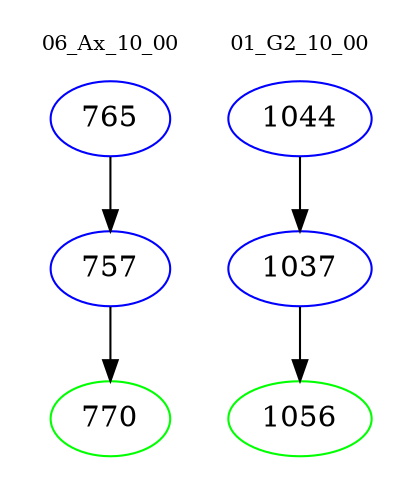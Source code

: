 digraph{
subgraph cluster_0 {
color = white
label = "06_Ax_10_00";
fontsize=10;
T0_765 [label="765", color="blue"]
T0_765 -> T0_757 [color="black"]
T0_757 [label="757", color="blue"]
T0_757 -> T0_770 [color="black"]
T0_770 [label="770", color="green"]
}
subgraph cluster_1 {
color = white
label = "01_G2_10_00";
fontsize=10;
T1_1044 [label="1044", color="blue"]
T1_1044 -> T1_1037 [color="black"]
T1_1037 [label="1037", color="blue"]
T1_1037 -> T1_1056 [color="black"]
T1_1056 [label="1056", color="green"]
}
}
